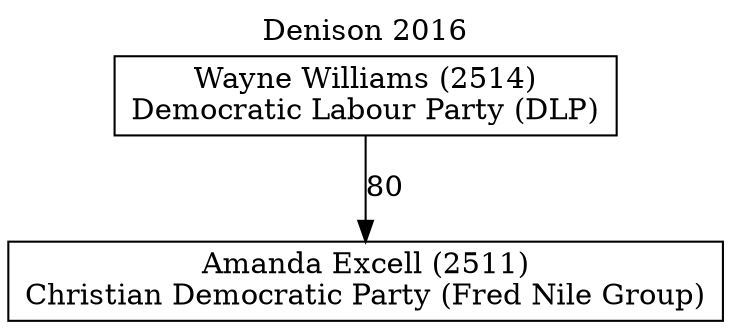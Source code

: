 // House preference flow
digraph "Amanda Excell (2511)_Denison_2016" {
	graph [label="Denison 2016" labelloc=t mclimit=10]
	node [shape=box]
	"Amanda Excell (2511)" [label="Amanda Excell (2511)
Christian Democratic Party (Fred Nile Group)"]
	"Wayne Williams (2514)" [label="Wayne Williams (2514)
Democratic Labour Party (DLP)"]
	"Wayne Williams (2514)" -> "Amanda Excell (2511)" [label=80]
}

